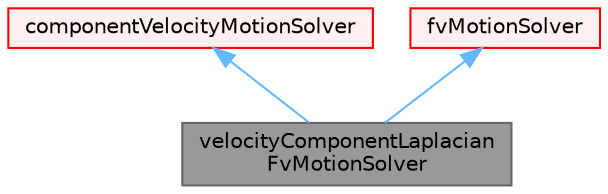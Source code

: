 digraph "velocityComponentLaplacianFvMotionSolver"
{
 // LATEX_PDF_SIZE
  bgcolor="transparent";
  edge [fontname=Helvetica,fontsize=10,labelfontname=Helvetica,labelfontsize=10];
  node [fontname=Helvetica,fontsize=10,shape=box,height=0.2,width=0.4];
  Node1 [id="Node000001",label="velocityComponentLaplacian\lFvMotionSolver",height=0.2,width=0.4,color="gray40", fillcolor="grey60", style="filled", fontcolor="black",tooltip="Mesh motion solver for an fvMesh. Based on solving the cell-centre Laplacian for the given component ..."];
  Node2 -> Node1 [id="edge1_Node000001_Node000002",dir="back",color="steelblue1",style="solid",tooltip=" "];
  Node2 [id="Node000002",label="componentVelocityMotionSolver",height=0.2,width=0.4,color="red", fillcolor="#FFF0F0", style="filled",URL="$classFoam_1_1componentVelocityMotionSolver.html",tooltip="Virtual base class for velocity motion solver."];
  Node31 -> Node1 [id="edge2_Node000001_Node000031",dir="back",color="steelblue1",style="solid",tooltip=" "];
  Node31 [id="Node000031",label="fvMotionSolver",height=0.2,width=0.4,color="red", fillcolor="#FFF0F0", style="filled",URL="$classFoam_1_1fvMotionSolver.html",tooltip="Base class for fvMesh based motionSolvers."];
}
